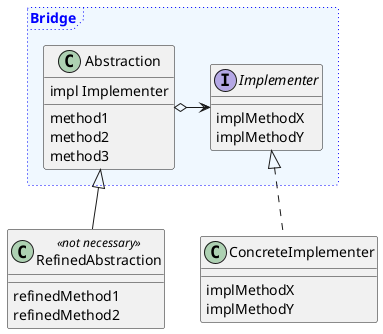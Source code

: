 @startuml
class RefinedAbstraction << not necessary >> {
  {method} refinedMethod1
  {method} refinedMethod2
}
class ConcreteImplementer {
  {method} implMethodX
  {method} implMethodY
}

frame Bridge #aliceblue;line:blue;line.dotted;text:blue {
  class Abstraction {
    impl Implementer
    {method} method1
    {method} method2
    {method} method3
  }
  interface Implementer {
    {method} implMethodX
    {method} implMethodY
  }
}

Abstraction o-right-> Implementer
RefinedAbstraction -up-|> Abstraction
ConcreteImplementer .up.|> Implementer
@enduml
